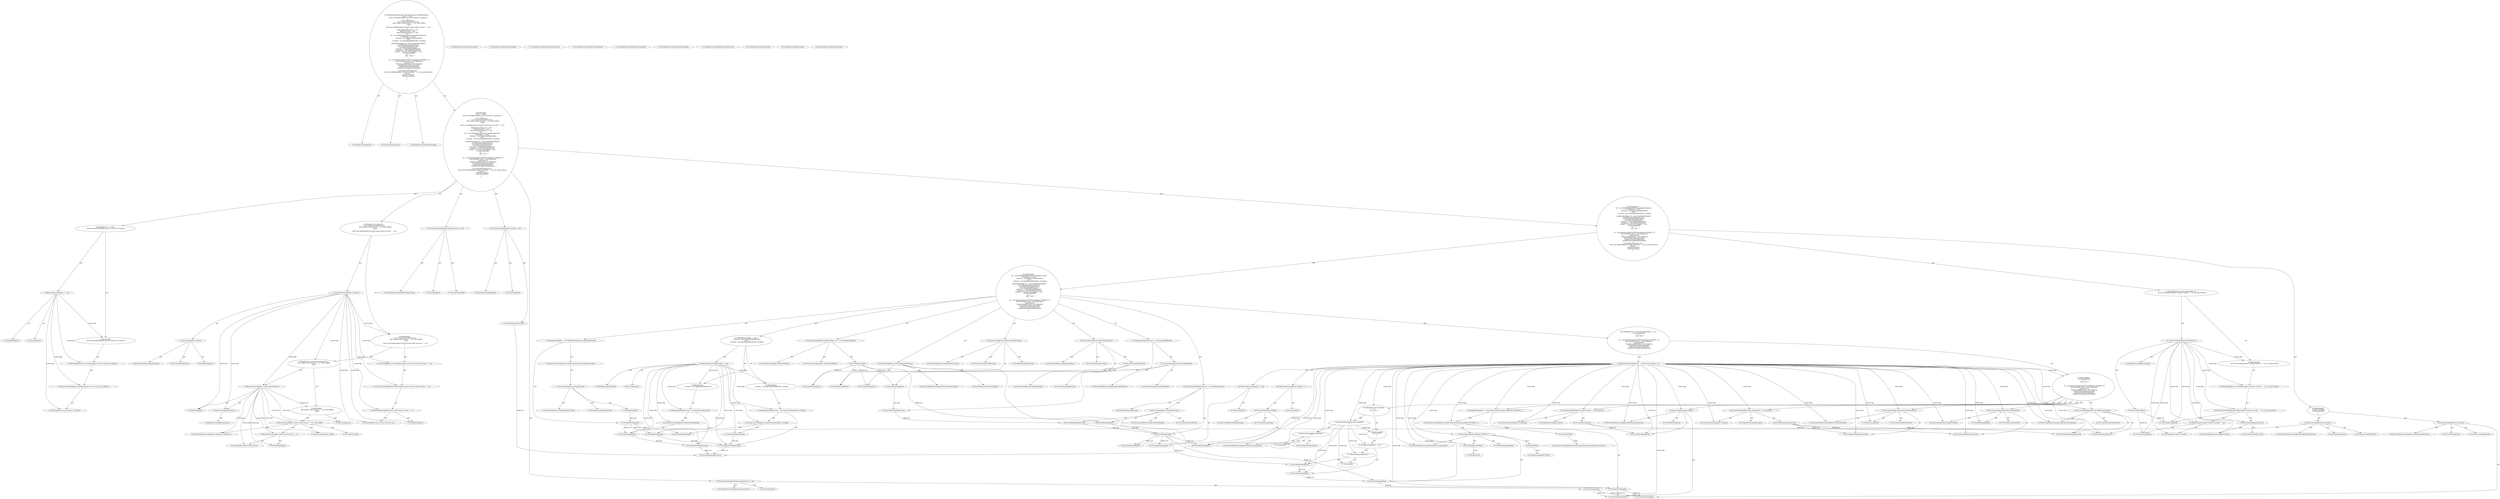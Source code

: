 digraph "execute#?" {
0 [label="2:CtTypeReferenceImpl@void" shape=ellipse]
1 [label="2:CtVirtualElement@execute" shape=ellipse]
2 [label="2:CtTypeReferenceImpl@BuildException" shape=ellipse]
3 [label="3:CtFieldReadImpl@src" shape=ellipse]
4 [label="3:CtLiteralImpl@null" shape=ellipse]
5 [label="3:CtBinaryOperatorImpl@src == null" shape=ellipse]
6 [label="4:CtTypeReferenceImpl@BuildException" shape=ellipse]
7 [label="4:CtLiteralImpl@\"A source resource is required.\"" shape=ellipse]
8 [label="4:CtConstructorCallImpl@new BuildException(\"A source resource is required.\")" shape=ellipse]
9 [label="4:CtThrowImpl@throw new BuildException(\"A source resource is required.\")" shape=ellipse]
10 [label="3:CtBlockImpl@\{
    throw new BuildException(\"A source resource is required.\");
\}" shape=ellipse]
11 [label="3:CtIfImpl@if (src == null) \{
    throw new BuildException(\"A source resource is required.\");
\}" shape=ellipse]
12 [label="6:CtExecutableReferenceImpl@isExists()" shape=ellipse]
13 [label="6:CtVirtualElement@isExists" shape=ellipse]
14 [label="6:CtFieldReadImpl@src" shape=ellipse]
15 [label="6:CtInvocationImpl@src.isExists()" shape=ellipse]
16 [label="6:CtUnaryOperatorImpl@!src.isExists()" shape=ellipse]
17 [label="7:CtFieldReadImpl@src" shape=ellipse]
18 [label="7:CtTypeAccessImpl@JavaResource" shape=ellipse]
19 [label="7:CtTypeReferenceImpl@JavaResource" shape=ellipse]
20 [label="7:CtBinaryOperatorImpl@src instanceof JavaResource" shape=ellipse]
21 [label="8:CtExecutableReferenceImpl@log(<unknown>,<unknown>)" shape=ellipse]
22 [label="8:CtVirtualElement@log" shape=ellipse]
23 [label="8:CtLiteralImpl@\"Unable to find resource \"" shape=ellipse]
24 [label="8:CtFieldReadImpl@src" shape=ellipse]
25 [label="8:CtBinaryOperatorImpl@\"Unable to find resource \" + src" shape=ellipse]
26 [label="8:CtTypeAccessImpl@MSG_WARN" shape=ellipse]
27 [label="8:CtInvocationImpl@log(\"Unable to find resource \" + src, MSG_WARN)" shape=ellipse]
28 [label="9:CtReturnImpl@return" shape=ellipse]
29 [label="7:CtBlockImpl@\{
    log(\"Unable to find resource \" + src, MSG_WARN);
    return;
\}" shape=ellipse]
30 [label="7:CtIfImpl@if (src instanceof JavaResource) \{
    log(\"Unable to find resource \" + src, MSG_WARN);
    return;
\}" shape=ellipse]
31 [label="11:CtTypeReferenceImpl@BuildException" shape=ellipse]
32 [label="11:CtLiteralImpl@\"Source resource does not exist: \"" shape=ellipse]
33 [label="11:CtFieldReadImpl@src" shape=ellipse]
34 [label="11:CtBinaryOperatorImpl@\"Source resource does not exist: \" + src" shape=ellipse]
35 [label="11:CtConstructorCallImpl@new BuildException(\"Source resource does not exist: \" + src)" shape=ellipse]
36 [label="11:CtThrowImpl@throw new BuildException(\"Source resource does not exist: \" + src)" shape=ellipse]
37 [label="6:CtBlockImpl@\{
    if (src instanceof JavaResource) \{
        log(\"Unable to find resource \" + src, MSG_WARN);
        return;
    \}
    throw new BuildException(\"Source resource does not exist: \" + src);
\}" shape=ellipse]
38 [label="6:CtIfImpl@if (!src.isExists()) \{
    if (src instanceof JavaResource) \{
        log(\"Unable to find resource \" + src, MSG_WARN);
        return;
    \}
    throw new BuildException(\"Source resource does not exist: \" + src);
\}" shape=ellipse]
39 [label="13:CtTypeReferenceImpl@BufferedInputStream" shape=ellipse]
40 [label="13:CtLiteralImpl@null" shape=ellipse]
41 [label="13:CtVirtualElement@bis" shape=ellipse]
42 [label="13:CtLocalVariableImpl@BufferedInputStream bis = null" shape=ellipse]
43 [label="14:CtTypeReferenceImpl@Reader" shape=ellipse]
44 [label="14:CtLiteralImpl@null" shape=ellipse]
45 [label="14:CtVirtualElement@instream" shape=ellipse]
46 [label="14:CtLocalVariableImpl@Reader instream = null" shape=ellipse]
47 [label="15:CtTypeReferenceImpl@ByteArrayInputStream" shape=ellipse]
48 [label="15:CtLiteralImpl@null" shape=ellipse]
49 [label="15:CtVirtualElement@tis" shape=ellipse]
50 [label="15:CtLocalVariableImpl@ByteArrayInputStream tis = null" shape=ellipse]
51 [label="17:CtVariableWriteImpl@bis" shape=ellipse]
52 [label="17:CtTypeReferenceImpl@BufferedInputStream" shape=ellipse]
53 [label="17:CtExecutableReferenceImpl@getInputStream()" shape=ellipse]
54 [label="17:CtVirtualElement@getInputStream" shape=ellipse]
55 [label="17:CtFieldReadImpl@src" shape=ellipse]
56 [label="17:CtInvocationImpl@src.getInputStream()" shape=ellipse]
57 [label="17:CtConstructorCallImpl@new BufferedInputStream(src.getInputStream())" shape=ellipse]
58 [label="17:CtAssignmentImpl@bis = new BufferedInputStream(src.getInputStream())" shape=ellipse]
59 [label="18:CtFieldReadImpl@encoding" shape=ellipse]
60 [label="18:CtLiteralImpl@null" shape=ellipse]
61 [label="18:CtBinaryOperatorImpl@encoding == null" shape=ellipse]
62 [label="19:CtVariableWriteImpl@instream" shape=ellipse]
63 [label="19:CtTypeReferenceImpl@InputStreamReader" shape=ellipse]
64 [label="19:CtVariableReadImpl@bis" shape=ellipse]
65 [label="19:CtConstructorCallImpl@new InputStreamReader(bis)" shape=ellipse]
66 [label="19:CtAssignmentImpl@instream = new InputStreamReader(bis)" shape=ellipse]
67 [label="18:CtBlockImpl@\{
    instream = new InputStreamReader(bis);
\}" shape=ellipse]
68 [label="21:CtVariableWriteImpl@instream" shape=ellipse]
69 [label="21:CtTypeReferenceImpl@InputStreamReader" shape=ellipse]
70 [label="21:CtVariableReadImpl@bis" shape=ellipse]
71 [label="21:CtFieldReadImpl@encoding" shape=ellipse]
72 [label="21:CtConstructorCallImpl@new InputStreamReader(bis, encoding)" shape=ellipse]
73 [label="21:CtAssignmentImpl@instream = new InputStreamReader(bis, encoding)" shape=ellipse]
74 [label="20:CtBlockImpl@\{
    instream = new InputStreamReader(bis, encoding);
\}" shape=ellipse]
75 [label="18:CtIfImpl@if (encoding == null) \{
    instream = new InputStreamReader(bis);
\} else \{
    instream = new InputStreamReader(bis, encoding);
\}" shape=ellipse]
76 [label="23:CtTypeReferenceImpl@ChainReaderHelper" shape=ellipse]
77 [label="23:CtTypeReferenceImpl@ChainReaderHelper" shape=ellipse]
78 [label="23:CtConstructorCallImpl@new ChainReaderHelper()" shape=ellipse]
79 [label="23:CtVirtualElement@crh" shape=ellipse]
80 [label="23:CtLocalVariableImpl@ChainReaderHelper crh = new ChainReaderHelper()" shape=ellipse]
81 [label="24:CtExecutableReferenceImpl@setPrimaryReader(Reader)" shape=ellipse]
82 [label="24:CtVirtualElement@setPrimaryReader" shape=ellipse]
83 [label="24:CtVariableReadImpl@crh" shape=ellipse]
84 [label="24:CtVariableReadImpl@instream" shape=ellipse]
85 [label="24:CtInvocationImpl@crh.setPrimaryReader(instream)" shape=ellipse]
86 [label="25:CtExecutableReferenceImpl@setFilterChains()" shape=ellipse]
87 [label="25:CtVirtualElement@setFilterChains" shape=ellipse]
88 [label="25:CtVariableReadImpl@crh" shape=ellipse]
89 [label="25:CtFieldReadImpl@filterChains" shape=ellipse]
90 [label="25:CtInvocationImpl@crh.setFilterChains(filterChains)" shape=ellipse]
91 [label="26:CtExecutableReferenceImpl@setProject()" shape=ellipse]
92 [label="26:CtVirtualElement@setProject" shape=ellipse]
93 [label="26:CtVariableReadImpl@crh" shape=ellipse]
94 [label="26:CtExecutableReferenceImpl@getProject()" shape=ellipse]
95 [label="26:CtVirtualElement@getProject" shape=ellipse]
96 [label="26:CtInvocationImpl@getProject()" shape=ellipse]
97 [label="26:CtInvocationImpl@crh.setProject(getProject())" shape=ellipse]
98 [label="27:CtVariableWriteImpl@instream" shape=ellipse]
99 [label="27:CtExecutableReferenceImpl@getAssembledReader()" shape=ellipse]
100 [label="27:CtVirtualElement@getAssembledReader" shape=ellipse]
101 [label="27:CtVariableReadImpl@crh" shape=ellipse]
102 [label="27:CtInvocationImpl@crh.getAssembledReader()" shape=ellipse]
103 [label="27:CtAssignmentImpl@instream = crh.getAssembledReader()" shape=ellipse]
104 [label="28:CtTypeReferenceImpl@String" shape=ellipse]
105 [label="28:CtExecutableReferenceImpl@readFully(Reader)" shape=ellipse]
106 [label="28:CtVirtualElement@readFully" shape=ellipse]
107 [label="28:CtVariableReadImpl@crh" shape=ellipse]
108 [label="28:CtVariableReadImpl@instream" shape=ellipse]
109 [label="28:CtInvocationImpl@crh.readFully(instream)" shape=ellipse]
110 [label="28:CtVirtualElement@text" shape=ellipse]
111 [label="28:CtLocalVariableImpl@String text = crh.readFully(instream)" shape=ellipse]
112 [label="29:CtVariableReadImpl@text" shape=ellipse]
113 [label="29:CtLiteralImpl@null" shape=ellipse]
114 [label="29:CtBinaryOperatorImpl@(text != null)" shape=ellipse]
115 [label="29:CtExecutableReferenceImpl@length()" shape=ellipse]
116 [label="29:CtVirtualElement@length" shape=ellipse]
117 [label="29:CtVariableReadImpl@text" shape=ellipse]
118 [label="29:CtInvocationImpl@text.length()" shape=ellipse]
119 [label="29:CtLiteralImpl@0" shape=ellipse]
120 [label="29:CtBinaryOperatorImpl@(text.length() != 0)" shape=ellipse]
121 [label="29:CtBinaryOperatorImpl@(text != null) && (text.length() != 0)" shape=ellipse]
122 [label="30:CtExecutableReferenceImpl@endsWith(java.lang.String)" shape=ellipse]
123 [label="30:CtVirtualElement@endsWith" shape=ellipse]
124 [label="30:CtVariableReadImpl@text" shape=ellipse]
125 [label="30:CtLiteralImpl@\"\n\"" shape=ellipse]
126 [label="30:CtInvocationImpl@text.endsWith(\"\n\")" shape=ellipse]
127 [label="30:CtUnaryOperatorImpl@!text.endsWith(\"\n\")" shape=ellipse]
128 [label="31:CtVariableWriteImpl@text" shape=ellipse]
129 [label="31:CtVariableReadImpl@text" shape=ellipse]
130 [label="31:CtLiteralImpl@\"\n\"" shape=ellipse]
131 [label="31:CtBinaryOperatorImpl@text + \"\n\"" shape=ellipse]
132 [label="31:CtAssignmentImpl@text = text + \"\n\"" shape=ellipse]
133 [label="30:CtBlockImpl@\{
    text = text + \"\n\";
\}" shape=ellipse]
134 [label="30:CtIfImpl@if (!text.endsWith(\"\n\")) \{
    text = text + \"\n\";
\}" shape=ellipse]
135 [label="33:CtVariableWriteImpl@tis" shape=ellipse]
136 [label="33:CtTypeReferenceImpl@ByteArrayInputStream" shape=ellipse]
137 [label="33:CtExecutableReferenceImpl@getBytes(java.lang.String)" shape=ellipse]
138 [label="33:CtVirtualElement@getBytes" shape=ellipse]
139 [label="33:CtVariableReadImpl@text" shape=ellipse]
140 [label="33:CtLiteralImpl@\"ISO8859_1\"" shape=ellipse]
141 [label="33:CtInvocationImpl@text.getBytes(\"ISO8859_1\")" shape=ellipse]
142 [label="33:CtConstructorCallImpl@new ByteArrayInputStream(text.getBytes(\"ISO8859_1\"))" shape=ellipse]
143 [label="33:CtAssignmentImpl@tis = new ByteArrayInputStream(text.getBytes(\"ISO8859_1\"))" shape=ellipse]
144 [label="34:CtTypeReferenceImpl@Properties" shape=ellipse]
145 [label="34:CtTypeReferenceImpl@Properties" shape=ellipse]
146 [label="34:CtConstructorCallImpl@new Properties()" shape=ellipse]
147 [label="34:CtVirtualElement@props" shape=ellipse]
148 [label="34:CtLocalVariableImpl@final Properties props = new Properties()" shape=ellipse]
149 [label="35:CtExecutableReferenceImpl@load(ByteArrayInputStream)" shape=ellipse]
150 [label="35:CtVirtualElement@load" shape=ellipse]
151 [label="35:CtVariableReadImpl@props" shape=ellipse]
152 [label="35:CtVariableReadImpl@tis" shape=ellipse]
153 [label="35:CtInvocationImpl@props.load(tis)" shape=ellipse]
154 [label="36:CtTypeReferenceImpl@Property" shape=ellipse]
155 [label="36:CtTypeReferenceImpl@Property" shape=ellipse]
156 [label="36:CtConstructorCallImpl@new Property()" shape=ellipse]
157 [label="36:CtVirtualElement@propertyTask" shape=ellipse]
158 [label="36:CtLocalVariableImpl@Property propertyTask = new Property()" shape=ellipse]
159 [label="37:CtExecutableReferenceImpl@bindToOwner(PlaceHold)" shape=ellipse]
160 [label="37:CtVirtualElement@bindToOwner" shape=ellipse]
161 [label="37:CtVariableReadImpl@propertyTask" shape=ellipse]
162 [label="37:CtThisAccessImpl@this" shape=ellipse]
163 [label="37:CtInvocationImpl@propertyTask.bindToOwner(this)" shape=ellipse]
164 [label="38:CtExecutableReferenceImpl@setPrefix()" shape=ellipse]
165 [label="38:CtVirtualElement@setPrefix" shape=ellipse]
166 [label="38:CtVariableReadImpl@propertyTask" shape=ellipse]
167 [label="38:CtFieldReadImpl@prefix" shape=ellipse]
168 [label="38:CtInvocationImpl@propertyTask.setPrefix(prefix)" shape=ellipse]
169 [label="39:CtExecutableReferenceImpl@addProperties(Properties)" shape=ellipse]
170 [label="39:CtVirtualElement@addProperties" shape=ellipse]
171 [label="39:CtVariableReadImpl@propertyTask" shape=ellipse]
172 [label="39:CtVariableReadImpl@props" shape=ellipse]
173 [label="39:CtInvocationImpl@propertyTask.addProperties(props)" shape=ellipse]
174 [label="29:CtBlockImpl@\{
    if (!text.endsWith(\"\n\")) \{
        text = text + \"\n\";
    \}
    tis = new ByteArrayInputStream(text.getBytes(\"ISO8859_1\"));
    final Properties props = new Properties();
    props.load(tis);
    Property propertyTask = new Property();
    propertyTask.bindToOwner(this);
    propertyTask.setPrefix(prefix);
    propertyTask.addProperties(props);
\}" shape=ellipse]
175 [label="29:CtIfImpl@if ((text != null) && (text.length() != 0)) \{
    if (!text.endsWith(\"\n\")) \{
        text = text + \"\n\";
    \}
    tis = new ByteArrayInputStream(text.getBytes(\"ISO8859_1\"));
    final Properties props = new Properties();
    props.load(tis);
    Property propertyTask = new Property();
    propertyTask.bindToOwner(this);
    propertyTask.setPrefix(prefix);
    propertyTask.addProperties(props);
\}" shape=ellipse]
176 [label="16:CtBlockImpl@\{
    bis = new BufferedInputStream(src.getInputStream());
    if (encoding == null) \{
        instream = new InputStreamReader(bis);
    \} else \{
        instream = new InputStreamReader(bis, encoding);
    \}
    ChainReaderHelper crh = new ChainReaderHelper();
    crh.setPrimaryReader(instream);
    crh.setFilterChains(filterChains);
    crh.setProject(getProject());
    instream = crh.getAssembledReader();
    String text = crh.readFully(instream);
    if ((text != null) && (text.length() != 0)) \{
        if (!text.endsWith(\"\n\")) \{
            text = text + \"\n\";
        \}
        tis = new ByteArrayInputStream(text.getBytes(\"ISO8859_1\"));
        final Properties props = new Properties();
        props.load(tis);
        Property propertyTask = new Property();
        propertyTask.bindToOwner(this);
        propertyTask.setPrefix(prefix);
        propertyTask.addProperties(props);
    \}
\}" shape=ellipse]
177 [label="41:CtVirtualElement@ioe" shape=ellipse]
178 [label="41:CtTypeReferenceImpl@IOException" shape=ellipse]
179 [label="41:CtCatchVariableImpl@final IOException ioe" shape=ellipse]
180 [label="42:CtTypeReferenceImpl@BuildException" shape=ellipse]
181 [label="42:CtLiteralImpl@\"Unable to load file: \"" shape=ellipse]
182 [label="42:CtVariableReadImpl@ioe" shape=ellipse]
183 [label="42:CtBinaryOperatorImpl@\"Unable to load file: \" + ioe" shape=ellipse]
184 [label="42:CtVariableReadImpl@ioe" shape=ellipse]
185 [label="42:CtExecutableReferenceImpl@getLocation()" shape=ellipse]
186 [label="42:CtVirtualElement@getLocation" shape=ellipse]
187 [label="42:CtInvocationImpl@getLocation()" shape=ellipse]
188 [label="42:CtConstructorCallImpl@new BuildException(\"Unable to load file: \" + ioe, ioe, getLocation())" shape=ellipse]
189 [label="42:CtThrowImpl@throw new BuildException(\"Unable to load file: \" + ioe, ioe, getLocation())" shape=ellipse]
190 [label="41:CtBlockImpl@\{
    throw new BuildException(\"Unable to load file: \" + ioe, ioe, getLocation());
\}" shape=ellipse]
191 [label="41:CtCatchImpl@ catch (final IOException ioe) \{
    throw new BuildException(\"Unable to load file: \" + ioe, ioe, getLocation());
\}" shape=ellipse]
192 [label="44:CtExecutableReferenceImpl@close(BufferedInputStream)" shape=ellipse]
193 [label="44:CtVirtualElement@close" shape=ellipse]
194 [label="44:CtTypeAccessImpl@FileUtils" shape=ellipse]
195 [label="44:CtVariableReadImpl@bis" shape=ellipse]
196 [label="44:CtInvocationImpl@FileUtils.close(bis)" shape=ellipse]
197 [label="45:CtExecutableReferenceImpl@close(ByteArrayInputStream)" shape=ellipse]
198 [label="45:CtVirtualElement@close" shape=ellipse]
199 [label="45:CtTypeAccessImpl@FileUtils" shape=ellipse]
200 [label="45:CtVariableReadImpl@tis" shape=ellipse]
201 [label="45:CtInvocationImpl@FileUtils.close(tis)" shape=ellipse]
202 [label="43:CtBlockImpl@\{
    FileUtils.close(bis);
    FileUtils.close(tis);
\}" shape=ellipse]
203 [label="16:CtTryImpl@try \{
    bis = new BufferedInputStream(src.getInputStream());
    if (encoding == null) \{
        instream = new InputStreamReader(bis);
    \} else \{
        instream = new InputStreamReader(bis, encoding);
    \}
    ChainReaderHelper crh = new ChainReaderHelper();
    crh.setPrimaryReader(instream);
    crh.setFilterChains(filterChains);
    crh.setProject(getProject());
    instream = crh.getAssembledReader();
    String text = crh.readFully(instream);
    if ((text != null) && (text.length() != 0)) \{
        if (!text.endsWith(\"\n\")) \{
            text = text + \"\n\";
        \}
        tis = new ByteArrayInputStream(text.getBytes(\"ISO8859_1\"));
        final Properties props = new Properties();
        props.load(tis);
        Property propertyTask = new Property();
        propertyTask.bindToOwner(this);
        propertyTask.setPrefix(prefix);
        propertyTask.addProperties(props);
    \}
\} catch (final IOException ioe) \{
    throw new BuildException(\"Unable to load file: \" + ioe, ioe, getLocation());
\} finally \{
    FileUtils.close(bis);
    FileUtils.close(tis);
\}" shape=ellipse]
204 [label="2:CtBlockImpl@\{
    if (src == null) \{
        throw new BuildException(\"A source resource is required.\");
    \}
    if (!src.isExists()) \{
        if (src instanceof JavaResource) \{
            log(\"Unable to find resource \" + src, MSG_WARN);
            return;
        \}
        throw new BuildException(\"Source resource does not exist: \" + src);
    \}
    BufferedInputStream bis = null;
    Reader instream = null;
    ByteArrayInputStream tis = null;
    try \{
        bis = new BufferedInputStream(src.getInputStream());
        if (encoding == null) \{
            instream = new InputStreamReader(bis);
        \} else \{
            instream = new InputStreamReader(bis, encoding);
        \}
        ChainReaderHelper crh = new ChainReaderHelper();
        crh.setPrimaryReader(instream);
        crh.setFilterChains(filterChains);
        crh.setProject(getProject());
        instream = crh.getAssembledReader();
        String text = crh.readFully(instream);
        if ((text != null) && (text.length() != 0)) \{
            if (!text.endsWith(\"\n\")) \{
                text = text + \"\n\";
            \}
            tis = new ByteArrayInputStream(text.getBytes(\"ISO8859_1\"));
            final Properties props = new Properties();
            props.load(tis);
            Property propertyTask = new Property();
            propertyTask.bindToOwner(this);
            propertyTask.setPrefix(prefix);
            propertyTask.addProperties(props);
        \}
    \} catch (final IOException ioe) \{
        throw new BuildException(\"Unable to load file: \" + ioe, ioe, getLocation());
    \} finally \{
        FileUtils.close(bis);
        FileUtils.close(tis);
    \}
\}" shape=ellipse]
205 [label="2:CtMethodImpl@public final void execute() throws BuildException \{
    if (src == null) \{
        throw new BuildException(\"A source resource is required.\");
    \}
    if (!src.isExists()) \{
        if (src instanceof JavaResource) \{
            log(\"Unable to find resource \" + src, MSG_WARN);
            return;
        \}
        throw new BuildException(\"Source resource does not exist: \" + src);
    \}
    BufferedInputStream bis = null;
    Reader instream = null;
    ByteArrayInputStream tis = null;
    try \{
        bis = new BufferedInputStream(src.getInputStream());
        if (encoding == null) \{
            instream = new InputStreamReader(bis);
        \} else \{
            instream = new InputStreamReader(bis, encoding);
        \}
        ChainReaderHelper crh = new ChainReaderHelper();
        crh.setPrimaryReader(instream);
        crh.setFilterChains(filterChains);
        crh.setProject(getProject());
        instream = crh.getAssembledReader();
        String text = crh.readFully(instream);
        if ((text != null) && (text.length() != 0)) \{
            if (!text.endsWith(\"\n\")) \{
                text = text + \"\n\";
            \}
            tis = new ByteArrayInputStream(text.getBytes(\"ISO8859_1\"));
            final Properties props = new Properties();
            props.load(tis);
            Property propertyTask = new Property();
            propertyTask.bindToOwner(this);
            propertyTask.setPrefix(prefix);
            propertyTask.addProperties(props);
        \}
    \} catch (final IOException ioe) \{
        throw new BuildException(\"Unable to load file: \" + ioe, ioe, getLocation());
    \} finally \{
        FileUtils.close(bis);
        FileUtils.close(tis);
    \}
\}" shape=ellipse]
206 [label="33:Update@UPDATE" shape=ellipse]
207 [label="33:CtConstructorCallImpl@new ByteArrayInputStream(text.getBytes(ISO_8859_1))" shape=ellipse]
208 [label="33:Delete@DELETE" shape=ellipse]
209 [label="33:Insert@INSERT" shape=ellipse]
210 [label="33:CtTypeAccessImpl@ISO_8859_1" shape=ellipse]
5 -> 3 [label="AST"];
5 -> 4 [label="AST"];
5 -> 10 [label="Control Dep"];
5 -> 9 [label="Control Dep"];
5 -> 8 [label="Control Dep"];
5 -> 7 [label="Control Dep"];
8 -> 7 [label="AST"];
9 -> 8 [label="AST"];
10 -> 9 [label="AST"];
11 -> 5 [label="AST"];
11 -> 10 [label="AST"];
15 -> 13 [label="AST"];
15 -> 14 [label="AST"];
15 -> 12 [label="AST"];
16 -> 15 [label="AST"];
16 -> 37 [label="Control Dep"];
16 -> 30 [label="Control Dep"];
16 -> 20 [label="Control Dep"];
16 -> 17 [label="Control Dep"];
16 -> 18 [label="Control Dep"];
16 -> 36 [label="Control Dep"];
16 -> 35 [label="Control Dep"];
16 -> 34 [label="Control Dep"];
16 -> 32 [label="Control Dep"];
16 -> 33 [label="Control Dep"];
18 -> 19 [label="AST"];
20 -> 17 [label="AST"];
20 -> 18 [label="AST"];
20 -> 29 [label="Control Dep"];
20 -> 27 [label="Control Dep"];
20 -> 21 [label="Control Dep"];
20 -> 25 [label="Control Dep"];
20 -> 23 [label="Control Dep"];
20 -> 24 [label="Control Dep"];
20 -> 26 [label="Control Dep"];
20 -> 28 [label="Control Dep"];
25 -> 23 [label="AST"];
25 -> 24 [label="AST"];
27 -> 22 [label="AST"];
27 -> 21 [label="AST"];
27 -> 25 [label="AST"];
27 -> 26 [label="AST"];
29 -> 27 [label="AST"];
29 -> 28 [label="AST"];
30 -> 20 [label="AST"];
30 -> 29 [label="AST"];
34 -> 32 [label="AST"];
34 -> 33 [label="AST"];
35 -> 34 [label="AST"];
36 -> 35 [label="AST"];
37 -> 30 [label="AST"];
37 -> 36 [label="AST"];
38 -> 16 [label="AST"];
38 -> 37 [label="AST"];
42 -> 41 [label="AST"];
42 -> 39 [label="AST"];
42 -> 40 [label="AST"];
45 -> 84 [label="Define-Use"];
46 -> 45 [label="AST"];
46 -> 43 [label="AST"];
46 -> 44 [label="AST"];
49 -> 152 [label="Define-Use"];
49 -> 200 [label="Define-Use"];
50 -> 49 [label="AST"];
50 -> 47 [label="AST"];
50 -> 48 [label="AST"];
51 -> 64 [label="Define-Use"];
51 -> 70 [label="Define-Use"];
51 -> 195 [label="Define-Use"];
55 -> 51 [label="Data Dep"];
56 -> 54 [label="AST"];
56 -> 55 [label="AST"];
56 -> 53 [label="AST"];
57 -> 56 [label="AST"];
58 -> 51 [label="AST"];
58 -> 57 [label="AST"];
61 -> 59 [label="AST"];
61 -> 60 [label="AST"];
61 -> 67 [label="Control Dep"];
61 -> 66 [label="Control Dep"];
61 -> 62 [label="Control Dep"];
61 -> 65 [label="Control Dep"];
61 -> 64 [label="Control Dep"];
61 -> 74 [label="Control Dep"];
61 -> 73 [label="Control Dep"];
61 -> 68 [label="Control Dep"];
61 -> 72 [label="Control Dep"];
61 -> 70 [label="Control Dep"];
61 -> 71 [label="Control Dep"];
62 -> 84 [label="Define-Use"];
64 -> 62 [label="Data Dep"];
65 -> 64 [label="AST"];
66 -> 62 [label="AST"];
66 -> 65 [label="AST"];
67 -> 66 [label="AST"];
68 -> 84 [label="Define-Use"];
70 -> 68 [label="Data Dep"];
71 -> 68 [label="Data Dep"];
72 -> 70 [label="AST"];
72 -> 71 [label="AST"];
73 -> 68 [label="AST"];
73 -> 72 [label="AST"];
74 -> 73 [label="AST"];
75 -> 61 [label="AST"];
75 -> 67 [label="AST"];
75 -> 74 [label="AST"];
79 -> 83 [label="Define-Use"];
79 -> 88 [label="Define-Use"];
79 -> 93 [label="Define-Use"];
79 -> 101 [label="Define-Use"];
79 -> 107 [label="Define-Use"];
80 -> 79 [label="AST"];
80 -> 76 [label="AST"];
80 -> 78 [label="AST"];
85 -> 82 [label="AST"];
85 -> 83 [label="AST"];
85 -> 81 [label="AST"];
85 -> 84 [label="AST"];
90 -> 87 [label="AST"];
90 -> 88 [label="AST"];
90 -> 86 [label="AST"];
90 -> 89 [label="AST"];
96 -> 95 [label="AST"];
96 -> 94 [label="AST"];
97 -> 92 [label="AST"];
97 -> 93 [label="AST"];
97 -> 91 [label="AST"];
97 -> 96 [label="AST"];
98 -> 108 [label="Define-Use"];
101 -> 98 [label="Data Dep"];
102 -> 100 [label="AST"];
102 -> 101 [label="AST"];
102 -> 99 [label="AST"];
103 -> 98 [label="AST"];
103 -> 102 [label="AST"];
107 -> 110 [label="Data Dep"];
108 -> 110 [label="Data Dep"];
109 -> 106 [label="AST"];
109 -> 107 [label="AST"];
109 -> 105 [label="AST"];
109 -> 108 [label="AST"];
110 -> 112 [label="Define-Use"];
110 -> 117 [label="Define-Use"];
110 -> 124 [label="Define-Use"];
110 -> 129 [label="Define-Use"];
110 -> 139 [label="Define-Use"];
111 -> 110 [label="AST"];
111 -> 104 [label="AST"];
111 -> 109 [label="AST"];
114 -> 112 [label="AST"];
114 -> 113 [label="AST"];
118 -> 116 [label="AST"];
118 -> 117 [label="AST"];
118 -> 115 [label="AST"];
120 -> 118 [label="AST"];
120 -> 119 [label="AST"];
121 -> 114 [label="AST"];
121 -> 120 [label="AST"];
121 -> 174 [label="Control Dep"];
121 -> 134 [label="Control Dep"];
121 -> 127 [label="Control Dep"];
121 -> 126 [label="Control Dep"];
121 -> 122 [label="Control Dep"];
121 -> 124 [label="Control Dep"];
121 -> 125 [label="Control Dep"];
121 -> 143 [label="Control Dep"];
121 -> 135 [label="Control Dep"];
121 -> 142 [label="Control Dep"];
121 -> 141 [label="Control Dep"];
121 -> 137 [label="Control Dep"];
121 -> 139 [label="Control Dep"];
121 -> 140 [label="Control Dep"];
121 -> 148 [label="Control Dep"];
121 -> 146 [label="Control Dep"];
121 -> 153 [label="Control Dep"];
121 -> 149 [label="Control Dep"];
121 -> 151 [label="Control Dep"];
121 -> 152 [label="Control Dep"];
121 -> 158 [label="Control Dep"];
121 -> 156 [label="Control Dep"];
121 -> 163 [label="Control Dep"];
121 -> 159 [label="Control Dep"];
121 -> 161 [label="Control Dep"];
121 -> 162 [label="Control Dep"];
121 -> 168 [label="Control Dep"];
121 -> 164 [label="Control Dep"];
121 -> 166 [label="Control Dep"];
121 -> 167 [label="Control Dep"];
121 -> 173 [label="Control Dep"];
121 -> 169 [label="Control Dep"];
121 -> 171 [label="Control Dep"];
121 -> 172 [label="Control Dep"];
126 -> 123 [label="AST"];
126 -> 124 [label="AST"];
126 -> 122 [label="AST"];
126 -> 125 [label="AST"];
127 -> 126 [label="AST"];
127 -> 133 [label="Control Dep"];
127 -> 132 [label="Control Dep"];
127 -> 128 [label="Control Dep"];
127 -> 131 [label="Control Dep"];
127 -> 129 [label="Control Dep"];
127 -> 130 [label="Control Dep"];
128 -> 139 [label="Define-Use"];
129 -> 128 [label="Data Dep"];
131 -> 129 [label="AST"];
131 -> 130 [label="AST"];
132 -> 128 [label="AST"];
132 -> 131 [label="AST"];
133 -> 132 [label="AST"];
134 -> 127 [label="AST"];
134 -> 133 [label="AST"];
135 -> 152 [label="Define-Use"];
135 -> 200 [label="Define-Use"];
139 -> 135 [label="Data Dep"];
140 -> 208 [label="Action"];
141 -> 138 [label="AST"];
141 -> 139 [label="AST"];
141 -> 137 [label="AST"];
141 -> 140 [label="AST"];
141 -> 209 [label="Action"];
142 -> 141 [label="AST"];
142 -> 206 [label="Action"];
143 -> 135 [label="AST"];
143 -> 142 [label="AST"];
147 -> 151 [label="Define-Use"];
147 -> 172 [label="Define-Use"];
148 -> 147 [label="AST"];
148 -> 144 [label="AST"];
148 -> 146 [label="AST"];
153 -> 150 [label="AST"];
153 -> 151 [label="AST"];
153 -> 149 [label="AST"];
153 -> 152 [label="AST"];
157 -> 161 [label="Define-Use"];
157 -> 166 [label="Define-Use"];
157 -> 171 [label="Define-Use"];
158 -> 157 [label="AST"];
158 -> 154 [label="AST"];
158 -> 156 [label="AST"];
163 -> 160 [label="AST"];
163 -> 161 [label="AST"];
163 -> 159 [label="AST"];
163 -> 162 [label="AST"];
168 -> 165 [label="AST"];
168 -> 166 [label="AST"];
168 -> 164 [label="AST"];
168 -> 167 [label="AST"];
173 -> 170 [label="AST"];
173 -> 171 [label="AST"];
173 -> 169 [label="AST"];
173 -> 172 [label="AST"];
174 -> 134 [label="AST"];
174 -> 143 [label="AST"];
174 -> 148 [label="AST"];
174 -> 153 [label="AST"];
174 -> 158 [label="AST"];
174 -> 163 [label="AST"];
174 -> 168 [label="AST"];
174 -> 173 [label="AST"];
175 -> 121 [label="AST"];
175 -> 174 [label="AST"];
176 -> 58 [label="AST"];
176 -> 75 [label="AST"];
176 -> 80 [label="AST"];
176 -> 85 [label="AST"];
176 -> 90 [label="AST"];
176 -> 97 [label="AST"];
176 -> 103 [label="AST"];
176 -> 111 [label="AST"];
176 -> 175 [label="AST"];
177 -> 182 [label="Define-Use"];
177 -> 184 [label="Define-Use"];
179 -> 177 [label="AST"];
179 -> 178 [label="AST"];
179 -> 190 [label="Control Dep"];
179 -> 189 [label="Control Dep"];
179 -> 188 [label="Control Dep"];
179 -> 183 [label="Control Dep"];
179 -> 181 [label="Control Dep"];
179 -> 182 [label="Control Dep"];
179 -> 184 [label="Control Dep"];
179 -> 187 [label="Control Dep"];
179 -> 185 [label="Control Dep"];
183 -> 181 [label="AST"];
183 -> 182 [label="AST"];
187 -> 186 [label="AST"];
187 -> 185 [label="AST"];
188 -> 183 [label="AST"];
188 -> 184 [label="AST"];
188 -> 187 [label="AST"];
189 -> 188 [label="AST"];
190 -> 189 [label="AST"];
191 -> 179 [label="AST"];
191 -> 190 [label="AST"];
196 -> 193 [label="AST"];
196 -> 194 [label="AST"];
196 -> 192 [label="AST"];
196 -> 195 [label="AST"];
201 -> 198 [label="AST"];
201 -> 199 [label="AST"];
201 -> 197 [label="AST"];
201 -> 200 [label="AST"];
202 -> 196 [label="AST"];
202 -> 201 [label="AST"];
203 -> 176 [label="AST"];
203 -> 191 [label="AST"];
203 -> 202 [label="AST"];
204 -> 11 [label="AST"];
204 -> 38 [label="AST"];
204 -> 42 [label="AST"];
204 -> 46 [label="AST"];
204 -> 50 [label="AST"];
204 -> 203 [label="AST"];
205 -> 1 [label="AST"];
205 -> 0 [label="AST"];
205 -> 2 [label="AST"];
205 -> 204 [label="AST"];
206 -> 207 [label="Action"];
209 -> 210 [label="Action"];
}